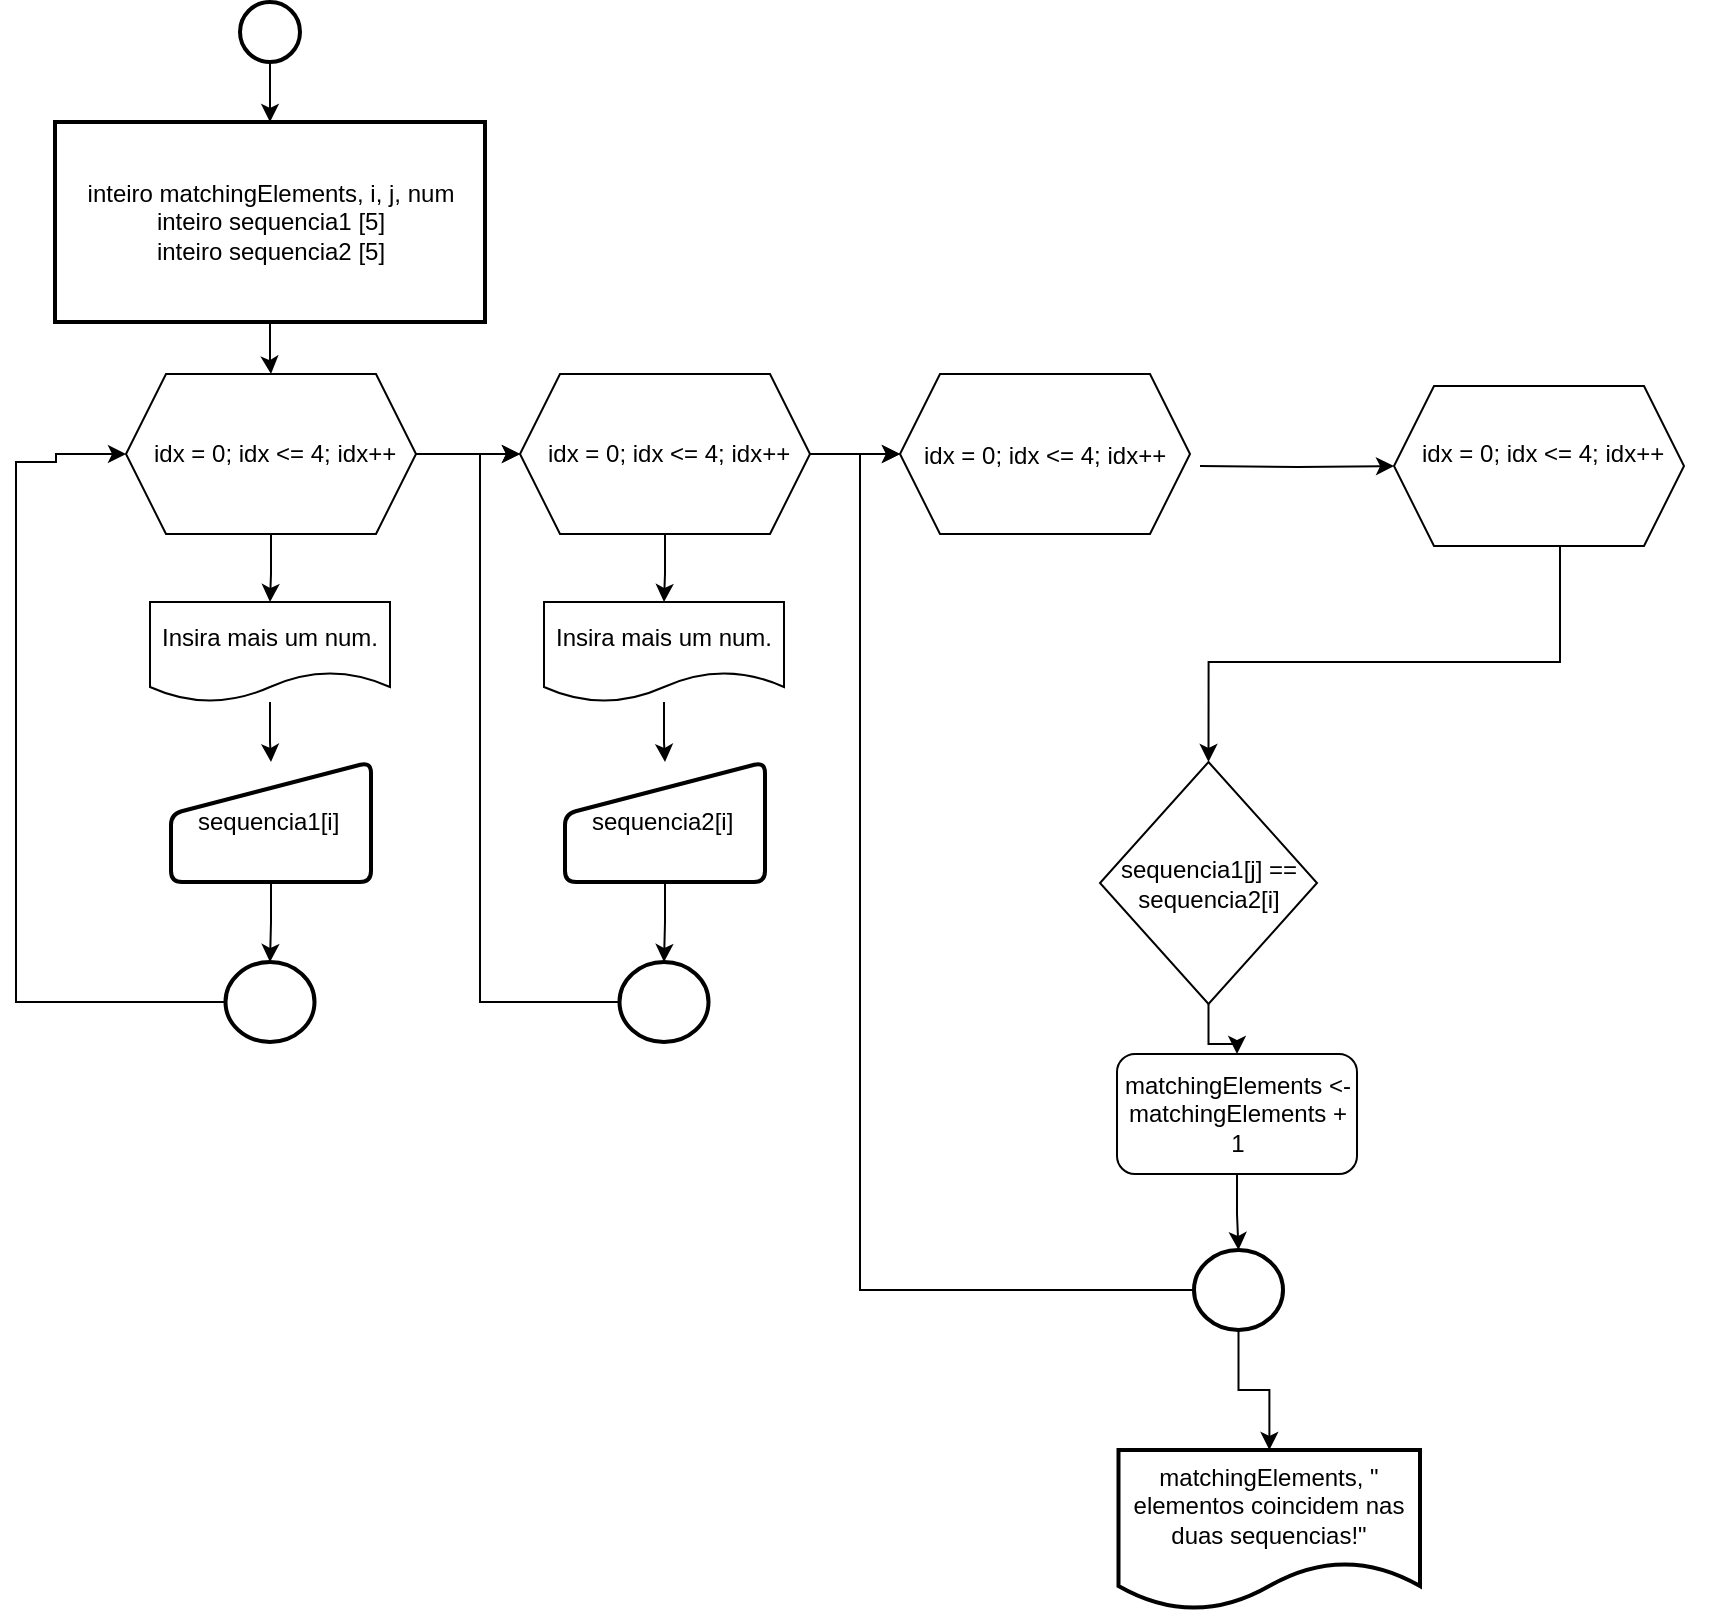 <mxfile version="22.0.3" type="device">
  <diagram id="C5RBs43oDa-KdzZeNtuy" name="Page-1">
    <mxGraphModel dx="785" dy="827" grid="1" gridSize="10" guides="1" tooltips="1" connect="1" arrows="1" fold="1" page="1" pageScale="1" pageWidth="827" pageHeight="1169" math="0" shadow="0">
      <root>
        <mxCell id="WIyWlLk6GJQsqaUBKTNV-0" />
        <mxCell id="WIyWlLk6GJQsqaUBKTNV-1" parent="WIyWlLk6GJQsqaUBKTNV-0" />
        <mxCell id="gFW3YUw3t3Eu43AXeSie-1" value="" style="edgeStyle=orthogonalEdgeStyle;rounded=0;orthogonalLoop=1;jettySize=auto;html=1;" parent="WIyWlLk6GJQsqaUBKTNV-1" source="uvkjri6FY9MWjZu6di9B-1" target="gFW3YUw3t3Eu43AXeSie-0" edge="1">
          <mxGeometry relative="1" as="geometry" />
        </mxCell>
        <mxCell id="uvkjri6FY9MWjZu6di9B-1" value="" style="strokeWidth=2;html=1;shape=mxgraph.flowchart.start_2;whiteSpace=wrap;" parent="WIyWlLk6GJQsqaUBKTNV-1" vertex="1">
          <mxGeometry x="120" y="20" width="30" height="30" as="geometry" />
        </mxCell>
        <mxCell id="uvkjri6FY9MWjZu6di9B-25" style="edgeStyle=orthogonalEdgeStyle;rounded=0;orthogonalLoop=1;jettySize=auto;html=1;" parent="WIyWlLk6GJQsqaUBKTNV-1" edge="1">
          <mxGeometry relative="1" as="geometry" />
        </mxCell>
        <mxCell id="gFW3YUw3t3Eu43AXeSie-3" style="edgeStyle=orthogonalEdgeStyle;rounded=0;orthogonalLoop=1;jettySize=auto;html=1;entryX=0.5;entryY=0;entryDx=0;entryDy=0;" parent="WIyWlLk6GJQsqaUBKTNV-1" source="gFW3YUw3t3Eu43AXeSie-0" target="gFW3YUw3t3Eu43AXeSie-2" edge="1">
          <mxGeometry relative="1" as="geometry" />
        </mxCell>
        <mxCell id="gFW3YUw3t3Eu43AXeSie-0" value="inteiro matchingElements, i, j, num&lt;div&gt;&lt;div&gt;inteiro sequencia1 [5]&lt;/div&gt;&lt;div&gt;inteiro sequencia2 [5]&lt;/div&gt;&lt;/div&gt;" style="whiteSpace=wrap;html=1;strokeWidth=2;" parent="WIyWlLk6GJQsqaUBKTNV-1" vertex="1">
          <mxGeometry x="27.5" y="80" width="215" height="100" as="geometry" />
        </mxCell>
        <mxCell id="vmr1aMFzi46B_T9mpgOL-71" value="" style="edgeStyle=orthogonalEdgeStyle;rounded=0;orthogonalLoop=1;jettySize=auto;html=1;" parent="WIyWlLk6GJQsqaUBKTNV-1" source="gFW3YUw3t3Eu43AXeSie-2" target="vmr1aMFzi46B_T9mpgOL-70" edge="1">
          <mxGeometry relative="1" as="geometry" />
        </mxCell>
        <mxCell id="vmr1aMFzi46B_T9mpgOL-87" style="edgeStyle=orthogonalEdgeStyle;rounded=0;orthogonalLoop=1;jettySize=auto;html=1;entryX=0;entryY=0.5;entryDx=0;entryDy=0;" parent="WIyWlLk6GJQsqaUBKTNV-1" source="gFW3YUw3t3Eu43AXeSie-2" target="vmr1aMFzi46B_T9mpgOL-79" edge="1">
          <mxGeometry relative="1" as="geometry" />
        </mxCell>
        <mxCell id="gFW3YUw3t3Eu43AXeSie-2" value="" style="shape=hexagon;perimeter=hexagonPerimeter2;whiteSpace=wrap;html=1;fixedSize=1;" parent="WIyWlLk6GJQsqaUBKTNV-1" vertex="1">
          <mxGeometry x="63" y="206" width="145" height="80" as="geometry" />
        </mxCell>
        <mxCell id="gFW3YUw3t3Eu43AXeSie-4" value="idx = 0; idx &lt;= 4; idx++" style="text;whiteSpace=wrap;" parent="WIyWlLk6GJQsqaUBKTNV-1" vertex="1">
          <mxGeometry x="75" y="232" width="150" height="40" as="geometry" />
        </mxCell>
        <mxCell id="vmr1aMFzi46B_T9mpgOL-73" style="edgeStyle=orthogonalEdgeStyle;rounded=0;orthogonalLoop=1;jettySize=auto;html=1;" parent="WIyWlLk6GJQsqaUBKTNV-1" source="vmr1aMFzi46B_T9mpgOL-70" target="vmr1aMFzi46B_T9mpgOL-72" edge="1">
          <mxGeometry relative="1" as="geometry" />
        </mxCell>
        <mxCell id="vmr1aMFzi46B_T9mpgOL-70" value="Insira mais um num." style="shape=document;whiteSpace=wrap;html=1;boundedLbl=1;" parent="WIyWlLk6GJQsqaUBKTNV-1" vertex="1">
          <mxGeometry x="75" y="320" width="120" height="50" as="geometry" />
        </mxCell>
        <mxCell id="vmr1aMFzi46B_T9mpgOL-75" value="" style="edgeStyle=orthogonalEdgeStyle;rounded=0;orthogonalLoop=1;jettySize=auto;html=1;" parent="WIyWlLk6GJQsqaUBKTNV-1" source="vmr1aMFzi46B_T9mpgOL-72" target="vmr1aMFzi46B_T9mpgOL-74" edge="1">
          <mxGeometry relative="1" as="geometry" />
        </mxCell>
        <mxCell id="vmr1aMFzi46B_T9mpgOL-72" value="sequencia1[i]&amp;nbsp;" style="html=1;strokeWidth=2;shape=manualInput;whiteSpace=wrap;rounded=1;size=26;arcSize=11;" parent="WIyWlLk6GJQsqaUBKTNV-1" vertex="1">
          <mxGeometry x="85.5" y="400" width="100" height="60" as="geometry" />
        </mxCell>
        <mxCell id="vmr1aMFzi46B_T9mpgOL-77" style="edgeStyle=orthogonalEdgeStyle;rounded=0;orthogonalLoop=1;jettySize=auto;html=1;entryX=0;entryY=0.5;entryDx=0;entryDy=0;" parent="WIyWlLk6GJQsqaUBKTNV-1" source="vmr1aMFzi46B_T9mpgOL-74" target="gFW3YUw3t3Eu43AXeSie-2" edge="1">
          <mxGeometry relative="1" as="geometry">
            <Array as="points">
              <mxPoint x="8" y="520" />
              <mxPoint x="8" y="250" />
              <mxPoint x="28" y="250" />
              <mxPoint x="28" y="246" />
            </Array>
          </mxGeometry>
        </mxCell>
        <mxCell id="vmr1aMFzi46B_T9mpgOL-74" value="" style="ellipse;whiteSpace=wrap;html=1;strokeWidth=2;rounded=1;arcSize=11;" parent="WIyWlLk6GJQsqaUBKTNV-1" vertex="1">
          <mxGeometry x="112.75" y="500" width="44.5" height="40" as="geometry" />
        </mxCell>
        <mxCell id="vmr1aMFzi46B_T9mpgOL-78" value="" style="edgeStyle=orthogonalEdgeStyle;rounded=0;orthogonalLoop=1;jettySize=auto;html=1;" parent="WIyWlLk6GJQsqaUBKTNV-1" source="vmr1aMFzi46B_T9mpgOL-79" target="vmr1aMFzi46B_T9mpgOL-82" edge="1">
          <mxGeometry relative="1" as="geometry" />
        </mxCell>
        <mxCell id="vmr1aMFzi46B_T9mpgOL-96" style="edgeStyle=orthogonalEdgeStyle;rounded=0;orthogonalLoop=1;jettySize=auto;html=1;entryX=0;entryY=0.5;entryDx=0;entryDy=0;" parent="WIyWlLk6GJQsqaUBKTNV-1" source="vmr1aMFzi46B_T9mpgOL-79" target="vmr1aMFzi46B_T9mpgOL-89" edge="1">
          <mxGeometry relative="1" as="geometry" />
        </mxCell>
        <mxCell id="vmr1aMFzi46B_T9mpgOL-79" value="" style="shape=hexagon;perimeter=hexagonPerimeter2;whiteSpace=wrap;html=1;fixedSize=1;" parent="WIyWlLk6GJQsqaUBKTNV-1" vertex="1">
          <mxGeometry x="260" y="206" width="145" height="80" as="geometry" />
        </mxCell>
        <mxCell id="vmr1aMFzi46B_T9mpgOL-80" value="idx = 0; idx &lt;= 4; idx++" style="text;whiteSpace=wrap;" parent="WIyWlLk6GJQsqaUBKTNV-1" vertex="1">
          <mxGeometry x="272" y="232" width="150" height="40" as="geometry" />
        </mxCell>
        <mxCell id="vmr1aMFzi46B_T9mpgOL-81" style="edgeStyle=orthogonalEdgeStyle;rounded=0;orthogonalLoop=1;jettySize=auto;html=1;" parent="WIyWlLk6GJQsqaUBKTNV-1" source="vmr1aMFzi46B_T9mpgOL-82" target="vmr1aMFzi46B_T9mpgOL-84" edge="1">
          <mxGeometry relative="1" as="geometry" />
        </mxCell>
        <mxCell id="vmr1aMFzi46B_T9mpgOL-82" value="Insira mais um num." style="shape=document;whiteSpace=wrap;html=1;boundedLbl=1;" parent="WIyWlLk6GJQsqaUBKTNV-1" vertex="1">
          <mxGeometry x="272" y="320" width="120" height="50" as="geometry" />
        </mxCell>
        <mxCell id="vmr1aMFzi46B_T9mpgOL-83" value="" style="edgeStyle=orthogonalEdgeStyle;rounded=0;orthogonalLoop=1;jettySize=auto;html=1;" parent="WIyWlLk6GJQsqaUBKTNV-1" source="vmr1aMFzi46B_T9mpgOL-84" target="vmr1aMFzi46B_T9mpgOL-85" edge="1">
          <mxGeometry relative="1" as="geometry" />
        </mxCell>
        <mxCell id="vmr1aMFzi46B_T9mpgOL-84" value="sequencia2[i]&amp;nbsp;" style="html=1;strokeWidth=2;shape=manualInput;whiteSpace=wrap;rounded=1;size=26;arcSize=11;" parent="WIyWlLk6GJQsqaUBKTNV-1" vertex="1">
          <mxGeometry x="282.5" y="400" width="100" height="60" as="geometry" />
        </mxCell>
        <mxCell id="vmr1aMFzi46B_T9mpgOL-97" style="edgeStyle=orthogonalEdgeStyle;rounded=0;orthogonalLoop=1;jettySize=auto;html=1;entryX=0;entryY=0.5;entryDx=0;entryDy=0;" parent="WIyWlLk6GJQsqaUBKTNV-1" source="vmr1aMFzi46B_T9mpgOL-85" target="vmr1aMFzi46B_T9mpgOL-79" edge="1">
          <mxGeometry relative="1" as="geometry">
            <Array as="points">
              <mxPoint x="240" y="520" />
              <mxPoint x="240" y="246" />
            </Array>
          </mxGeometry>
        </mxCell>
        <mxCell id="vmr1aMFzi46B_T9mpgOL-85" value="" style="ellipse;whiteSpace=wrap;html=1;strokeWidth=2;rounded=1;arcSize=11;" parent="WIyWlLk6GJQsqaUBKTNV-1" vertex="1">
          <mxGeometry x="309.75" y="500" width="44.5" height="40" as="geometry" />
        </mxCell>
        <mxCell id="vmr1aMFzi46B_T9mpgOL-89" value="" style="shape=hexagon;perimeter=hexagonPerimeter2;whiteSpace=wrap;html=1;fixedSize=1;" parent="WIyWlLk6GJQsqaUBKTNV-1" vertex="1">
          <mxGeometry x="450" y="206" width="145" height="80" as="geometry" />
        </mxCell>
        <mxCell id="vmr1aMFzi46B_T9mpgOL-115" style="edgeStyle=orthogonalEdgeStyle;rounded=0;orthogonalLoop=1;jettySize=auto;html=1;entryX=0;entryY=0.5;entryDx=0;entryDy=0;" parent="WIyWlLk6GJQsqaUBKTNV-1" target="vmr1aMFzi46B_T9mpgOL-109" edge="1">
          <mxGeometry relative="1" as="geometry">
            <mxPoint x="600" y="252" as="sourcePoint" />
          </mxGeometry>
        </mxCell>
        <mxCell id="vmr1aMFzi46B_T9mpgOL-90" value="idx = 0; idx &lt;= 4; idx++" style="text;whiteSpace=wrap;" parent="WIyWlLk6GJQsqaUBKTNV-1" vertex="1">
          <mxGeometry x="460" y="233" width="150" height="40" as="geometry" />
        </mxCell>
        <mxCell id="vmr1aMFzi46B_T9mpgOL-98" style="edgeStyle=orthogonalEdgeStyle;rounded=0;orthogonalLoop=1;jettySize=auto;html=1;entryX=0;entryY=0.5;entryDx=0;entryDy=0;" parent="WIyWlLk6GJQsqaUBKTNV-1" source="vmr1aMFzi46B_T9mpgOL-95" target="vmr1aMFzi46B_T9mpgOL-89" edge="1">
          <mxGeometry relative="1" as="geometry">
            <Array as="points">
              <mxPoint x="430" y="664" />
              <mxPoint x="430" y="246" />
            </Array>
          </mxGeometry>
        </mxCell>
        <mxCell id="mL4fHb_OxI4WLivdcz1l-1" value="" style="edgeStyle=orthogonalEdgeStyle;rounded=0;orthogonalLoop=1;jettySize=auto;html=1;" edge="1" parent="WIyWlLk6GJQsqaUBKTNV-1" source="vmr1aMFzi46B_T9mpgOL-95" target="mL4fHb_OxI4WLivdcz1l-0">
          <mxGeometry relative="1" as="geometry" />
        </mxCell>
        <mxCell id="vmr1aMFzi46B_T9mpgOL-95" value="" style="ellipse;whiteSpace=wrap;html=1;strokeWidth=2;rounded=1;arcSize=11;" parent="WIyWlLk6GJQsqaUBKTNV-1" vertex="1">
          <mxGeometry x="597" y="644" width="44.5" height="40" as="geometry" />
        </mxCell>
        <mxCell id="vmr1aMFzi46B_T9mpgOL-104" value="" style="edgeStyle=orthogonalEdgeStyle;rounded=0;orthogonalLoop=1;jettySize=auto;html=1;" parent="WIyWlLk6GJQsqaUBKTNV-1" source="vmr1aMFzi46B_T9mpgOL-99" target="vmr1aMFzi46B_T9mpgOL-103" edge="1">
          <mxGeometry relative="1" as="geometry" />
        </mxCell>
        <mxCell id="vmr1aMFzi46B_T9mpgOL-99" value="sequencia1[j] == sequencia2[i]" style="rhombus;whiteSpace=wrap;html=1;" parent="WIyWlLk6GJQsqaUBKTNV-1" vertex="1">
          <mxGeometry x="550" y="400" width="108.5" height="121" as="geometry" />
        </mxCell>
        <mxCell id="vmr1aMFzi46B_T9mpgOL-108" style="edgeStyle=orthogonalEdgeStyle;rounded=0;orthogonalLoop=1;jettySize=auto;html=1;entryX=0.5;entryY=0;entryDx=0;entryDy=0;" parent="WIyWlLk6GJQsqaUBKTNV-1" source="vmr1aMFzi46B_T9mpgOL-103" target="vmr1aMFzi46B_T9mpgOL-95" edge="1">
          <mxGeometry relative="1" as="geometry" />
        </mxCell>
        <mxCell id="vmr1aMFzi46B_T9mpgOL-103" value="matchingElements &amp;lt;- matchingElements + 1" style="rounded=1;whiteSpace=wrap;html=1;" parent="WIyWlLk6GJQsqaUBKTNV-1" vertex="1">
          <mxGeometry x="558.5" y="546" width="120" height="60" as="geometry" />
        </mxCell>
        <mxCell id="vmr1aMFzi46B_T9mpgOL-113" value="" style="edgeStyle=orthogonalEdgeStyle;rounded=0;orthogonalLoop=1;jettySize=auto;html=1;exitX=0.625;exitY=1;exitDx=0;exitDy=0;entryX=0.5;entryY=0;entryDx=0;entryDy=0;" parent="WIyWlLk6GJQsqaUBKTNV-1" source="vmr1aMFzi46B_T9mpgOL-109" target="vmr1aMFzi46B_T9mpgOL-99" edge="1">
          <mxGeometry relative="1" as="geometry">
            <mxPoint x="707" y="253" as="sourcePoint" />
            <mxPoint x="530" y="441" as="targetPoint" />
            <Array as="points">
              <mxPoint x="780" y="292" />
              <mxPoint x="780" y="350" />
              <mxPoint x="604" y="350" />
            </Array>
          </mxGeometry>
        </mxCell>
        <mxCell id="vmr1aMFzi46B_T9mpgOL-109" value="" style="shape=hexagon;perimeter=hexagonPerimeter2;whiteSpace=wrap;html=1;fixedSize=1;" parent="WIyWlLk6GJQsqaUBKTNV-1" vertex="1">
          <mxGeometry x="697" y="212" width="145" height="80" as="geometry" />
        </mxCell>
        <mxCell id="vmr1aMFzi46B_T9mpgOL-110" value="idx = 0; idx &lt;= 4; idx++" style="text;whiteSpace=wrap;" parent="WIyWlLk6GJQsqaUBKTNV-1" vertex="1">
          <mxGeometry x="709" y="232" width="150" height="40" as="geometry" />
        </mxCell>
        <mxCell id="mL4fHb_OxI4WLivdcz1l-0" value="matchingElements, &quot; elementos coincidem nas duas sequencias!&quot;" style="shape=document;whiteSpace=wrap;html=1;boundedLbl=1;strokeWidth=2;rounded=1;arcSize=11;" vertex="1" parent="WIyWlLk6GJQsqaUBKTNV-1">
          <mxGeometry x="559.25" y="744" width="150.75" height="80" as="geometry" />
        </mxCell>
      </root>
    </mxGraphModel>
  </diagram>
</mxfile>
